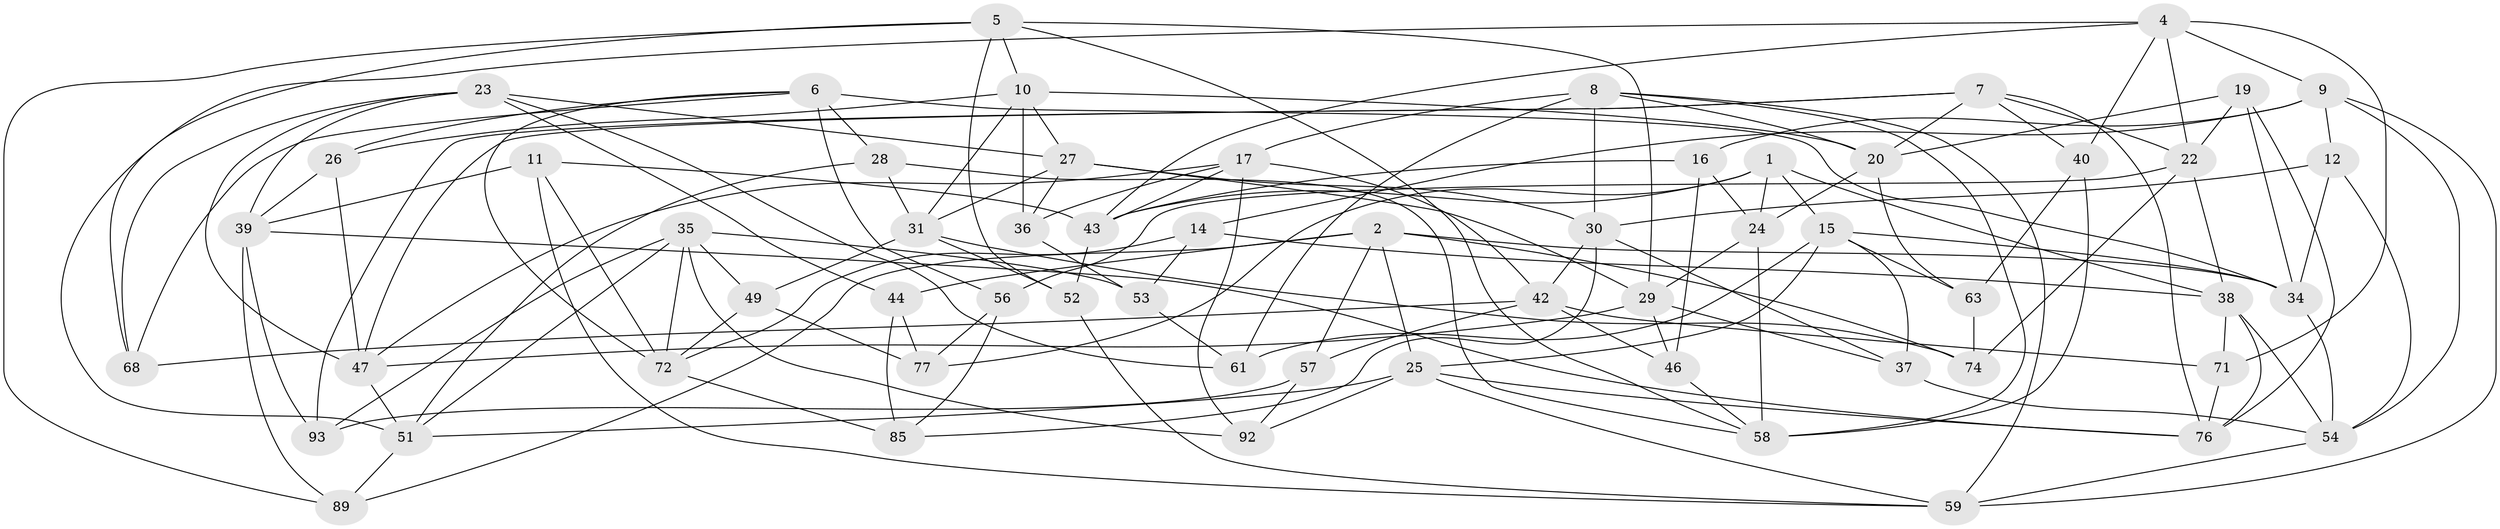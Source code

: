 // original degree distribution, {4: 1.0}
// Generated by graph-tools (version 1.1) at 2025/42/03/06/25 10:42:20]
// undirected, 60 vertices, 152 edges
graph export_dot {
graph [start="1"]
  node [color=gray90,style=filled];
  1 [super="+3"];
  2 [super="+32"];
  4 [super="+66"];
  5 [super="+13"];
  6 [super="+50"];
  7 [super="+21"];
  8 [super="+18"];
  9 [super="+33"];
  10 [super="+73"];
  11;
  12;
  14;
  15 [super="+82"];
  16;
  17 [super="+91"];
  19;
  20 [super="+55"];
  22 [super="+62"];
  23 [super="+87"];
  24 [super="+90"];
  25 [super="+48"];
  26;
  27 [super="+41"];
  28;
  29 [super="+86"];
  30 [super="+88"];
  31 [super="+65"];
  34 [super="+81"];
  35 [super="+83"];
  36;
  37;
  38 [super="+45"];
  39 [super="+64"];
  40;
  42 [super="+78"];
  43 [super="+69"];
  44;
  46;
  47 [super="+70"];
  49;
  51 [super="+75"];
  52;
  53;
  54 [super="+67"];
  56;
  57;
  58 [super="+60"];
  59 [super="+80"];
  61;
  63;
  68;
  71;
  72 [super="+84"];
  74;
  76 [super="+79"];
  77;
  85;
  89;
  92;
  93;
  1 -- 24 [weight=2];
  1 -- 77;
  1 -- 15;
  1 -- 38;
  1 -- 43;
  2 -- 89;
  2 -- 74;
  2 -- 25;
  2 -- 44;
  2 -- 57;
  2 -- 34;
  4 -- 51;
  4 -- 9;
  4 -- 43;
  4 -- 40;
  4 -- 22;
  4 -- 71;
  5 -- 58;
  5 -- 68;
  5 -- 89;
  5 -- 52;
  5 -- 10;
  5 -- 29;
  6 -- 28;
  6 -- 68;
  6 -- 26;
  6 -- 56;
  6 -- 34;
  6 -- 72;
  7 -- 93;
  7 -- 40;
  7 -- 20;
  7 -- 76;
  7 -- 47;
  7 -- 22;
  8 -- 20;
  8 -- 17;
  8 -- 59;
  8 -- 58;
  8 -- 61;
  8 -- 30;
  9 -- 14;
  9 -- 54;
  9 -- 16;
  9 -- 12;
  9 -- 59;
  10 -- 26;
  10 -- 20;
  10 -- 27;
  10 -- 36;
  10 -- 31;
  11 -- 59;
  11 -- 39;
  11 -- 43;
  11 -- 72;
  12 -- 54;
  12 -- 30;
  12 -- 34;
  14 -- 53;
  14 -- 72;
  14 -- 38;
  15 -- 25;
  15 -- 61;
  15 -- 63;
  15 -- 34;
  15 -- 37;
  16 -- 46;
  16 -- 43;
  16 -- 24;
  17 -- 42;
  17 -- 92;
  17 -- 43;
  17 -- 36;
  17 -- 47;
  19 -- 22;
  19 -- 76;
  19 -- 20;
  19 -- 34;
  20 -- 63;
  20 -- 24;
  22 -- 38;
  22 -- 56;
  22 -- 74;
  23 -- 44;
  23 -- 39;
  23 -- 68;
  23 -- 61;
  23 -- 27;
  23 -- 47;
  24 -- 29;
  24 -- 58;
  25 -- 76;
  25 -- 59;
  25 -- 92;
  25 -- 51;
  26 -- 47;
  26 -- 39;
  27 -- 36;
  27 -- 30;
  27 -- 31;
  27 -- 29;
  28 -- 58;
  28 -- 31;
  28 -- 51;
  29 -- 47;
  29 -- 37;
  29 -- 46;
  30 -- 37;
  30 -- 85;
  30 -- 42;
  31 -- 49;
  31 -- 74;
  31 -- 52;
  34 -- 54;
  35 -- 93;
  35 -- 72;
  35 -- 92;
  35 -- 49;
  35 -- 53;
  35 -- 51;
  36 -- 53;
  37 -- 54;
  38 -- 54;
  38 -- 71;
  38 -- 76;
  39 -- 76;
  39 -- 89;
  39 -- 93;
  40 -- 63;
  40 -- 58;
  42 -- 71;
  42 -- 68;
  42 -- 46;
  42 -- 57;
  43 -- 52;
  44 -- 77;
  44 -- 85;
  46 -- 58;
  47 -- 51;
  49 -- 77;
  49 -- 72;
  51 -- 89;
  52 -- 59;
  53 -- 61;
  54 -- 59;
  56 -- 77;
  56 -- 85;
  57 -- 93;
  57 -- 92;
  63 -- 74;
  71 -- 76;
  72 -- 85;
}
